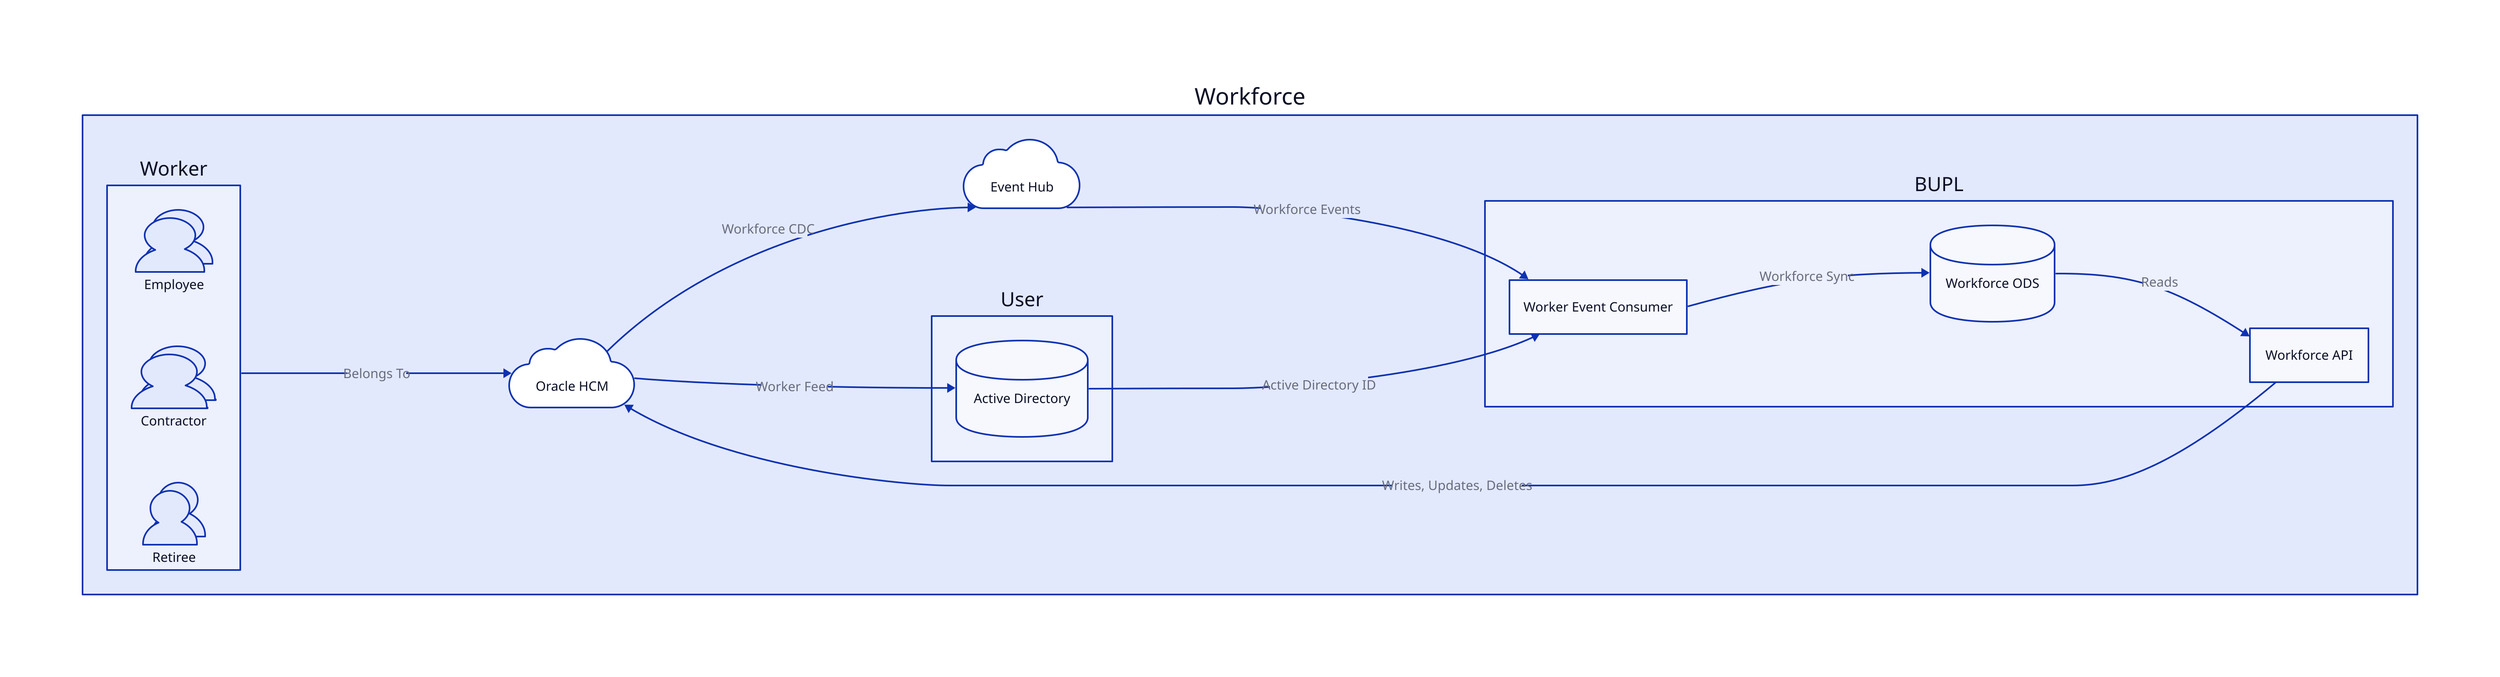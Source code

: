 direction: right
Workforce
Workforce.Worker
Workforce.Worker.Employee: {
    shape: person
    style.multiple: true
  }
Workforce.Worker.Contractor: {
    shape: person
    style.multiple: true
  }
Workforce.Worker.Retiree: {
    shape: person
    style.multiple: true
  }
Workforce.User
Workforce.User.Active Directory: {
    shape:cylinder
    
}

Workforce.Oracle HCM:{
    shape:cloud
    
}

Workforce.Event Hub: {
    shape:cloud
    
}

Workforce.BUPL
Workforce.BUPL.Worker Event Consumer
Workforce.BUPL.Workforce ODS: {
    shape:cylinder
}
Workforce.BUPL.Workforce API

Workforce.Worker -> Workforce.Oracle HCM: Belongs To
Workforce.Oracle HCM -> Workforce.User.Active Directory: Worker Feed
Workforce.Oracle HCM -> Workforce.Event Hub: Workforce CDC
Workforce.Event Hub -> Workforce.BUPL.Worker Event Consumer: Workforce Events
Workforce.User.Active Directory -> Workforce.BUPL.Worker Event Consumer: Active Directory ID
Workforce.BUPL.Worker Event Consumer -> Workforce.BUPL.Workforce ODS: Workforce Sync
Workforce.BUPL.Workforce ODS -> Workforce.BUPL.Workforce API: Reads
Workforce.BUPL.Workforce API -> Workforce.Oracle HCM: Writes, Updates, Deletes